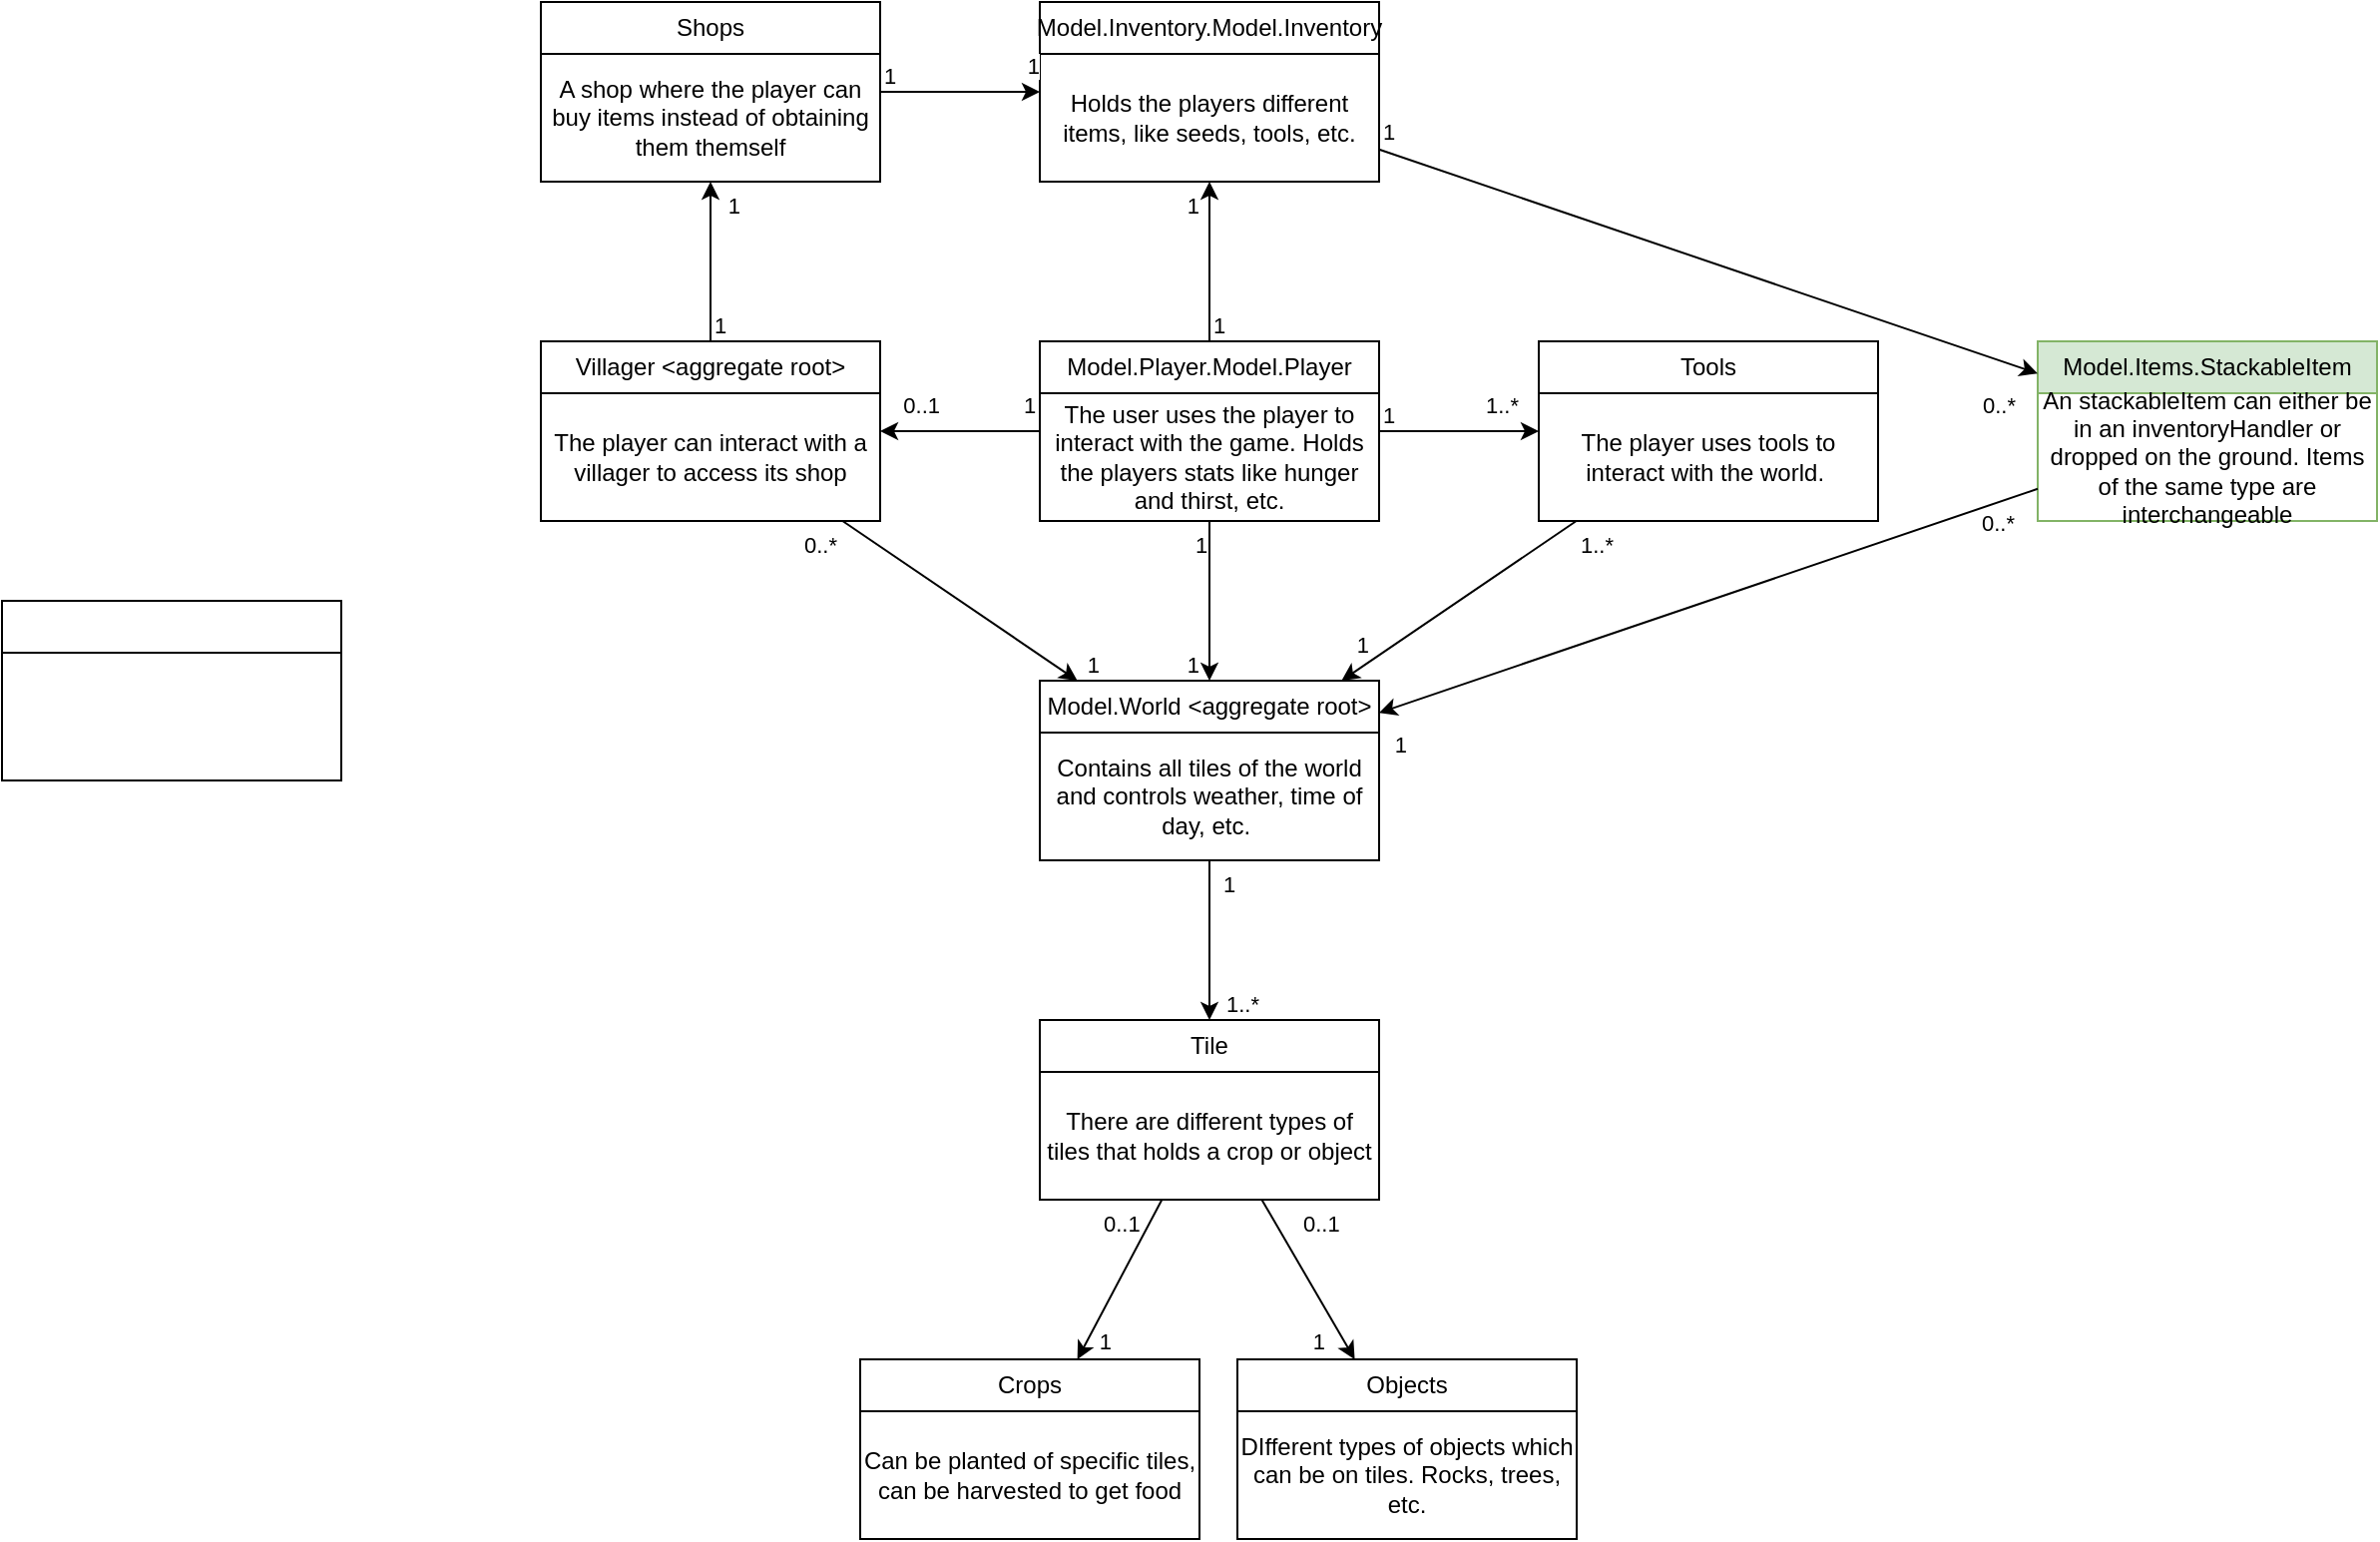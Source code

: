 <mxfile version="24.8.6">
  <diagram name="Sida-1" id="yMFKIoc-D7ovUgNksrX6">
    <mxGraphModel dx="2193" dy="735" grid="1" gridSize="10" guides="1" tooltips="1" connect="1" arrows="1" fold="1" page="1" pageScale="1" pageWidth="827" pageHeight="1169" math="0" shadow="0">
      <root>
        <mxCell id="0" />
        <mxCell id="1" parent="0" />
        <mxCell id="Edmqxcgecc5LKQphc_h1-1" value="" style="swimlane;fontStyle=0;childLayout=stackLayout;horizontal=1;startSize=26;fillColor=none;horizontalStack=0;resizeParent=1;resizeParentMax=0;resizeLast=0;collapsible=1;marginBottom=0;whiteSpace=wrap;html=1;" vertex="1" parent="1">
          <mxGeometry x="-290" y="350" width="170" height="90" as="geometry" />
        </mxCell>
        <mxCell id="Edmqxcgecc5LKQphc_h1-5" value="Model.Player.Model.Player" style="swimlane;fontStyle=0;childLayout=stackLayout;horizontal=1;startSize=26;fillColor=none;horizontalStack=0;resizeParent=1;resizeParentMax=0;resizeLast=0;collapsible=1;marginBottom=0;whiteSpace=wrap;html=1;" vertex="1" parent="1">
          <mxGeometry x="230" y="220" width="170" height="90" as="geometry" />
        </mxCell>
        <mxCell id="Edmqxcgecc5LKQphc_h1-40" value="The user uses the player to interact with the game. Holds the players stats like hunger and thirst, etc." style="text;html=1;align=center;verticalAlign=middle;whiteSpace=wrap;rounded=0;" vertex="1" parent="Edmqxcgecc5LKQphc_h1-5">
          <mxGeometry y="26" width="170" height="64" as="geometry" />
        </mxCell>
        <mxCell id="Edmqxcgecc5LKQphc_h1-6" value="Model.Inventory.Model.Inventory" style="swimlane;fontStyle=0;childLayout=stackLayout;horizontal=1;startSize=26;fillColor=none;horizontalStack=0;resizeParent=1;resizeParentMax=0;resizeLast=0;collapsible=1;marginBottom=0;whiteSpace=wrap;html=1;" vertex="1" parent="1">
          <mxGeometry x="230" y="50" width="170" height="90" as="geometry" />
        </mxCell>
        <mxCell id="Edmqxcgecc5LKQphc_h1-41" value="Holds the players different items, like seeds, tools, etc." style="text;html=1;align=center;verticalAlign=middle;whiteSpace=wrap;rounded=0;" vertex="1" parent="Edmqxcgecc5LKQphc_h1-6">
          <mxGeometry y="26" width="170" height="64" as="geometry" />
        </mxCell>
        <mxCell id="Edmqxcgecc5LKQphc_h1-7" value="Model.World &amp;lt;aggregate root&amp;gt;" style="swimlane;fontStyle=0;childLayout=stackLayout;horizontal=1;startSize=26;fillColor=none;horizontalStack=0;resizeParent=1;resizeParentMax=0;resizeLast=0;collapsible=1;marginBottom=0;whiteSpace=wrap;html=1;" vertex="1" parent="1">
          <mxGeometry x="230" y="390" width="170" height="90" as="geometry" />
        </mxCell>
        <mxCell id="Edmqxcgecc5LKQphc_h1-31" value="Contains all tiles of the world and controls weather, time of day, etc.&amp;nbsp;" style="text;html=1;align=center;verticalAlign=middle;whiteSpace=wrap;rounded=0;" vertex="1" parent="Edmqxcgecc5LKQphc_h1-7">
          <mxGeometry y="26" width="170" height="64" as="geometry" />
        </mxCell>
        <mxCell id="Edmqxcgecc5LKQphc_h1-8" value="Tile" style="swimlane;fontStyle=0;childLayout=stackLayout;horizontal=1;startSize=26;fillColor=none;horizontalStack=0;resizeParent=1;resizeParentMax=0;resizeLast=0;collapsible=1;marginBottom=0;whiteSpace=wrap;html=1;" vertex="1" parent="1">
          <mxGeometry x="230" y="560" width="170" height="90" as="geometry" />
        </mxCell>
        <mxCell id="Edmqxcgecc5LKQphc_h1-32" value="There are different types of tiles that holds a crop or object" style="text;html=1;align=center;verticalAlign=middle;whiteSpace=wrap;rounded=0;" vertex="1" parent="Edmqxcgecc5LKQphc_h1-8">
          <mxGeometry y="26" width="170" height="64" as="geometry" />
        </mxCell>
        <mxCell id="Edmqxcgecc5LKQphc_h1-9" value="Crops" style="swimlane;fontStyle=0;childLayout=stackLayout;horizontal=1;startSize=26;fillColor=none;horizontalStack=0;resizeParent=1;resizeParentMax=0;resizeLast=0;collapsible=1;marginBottom=0;whiteSpace=wrap;html=1;" vertex="1" parent="1">
          <mxGeometry x="140" y="730" width="170" height="90" as="geometry">
            <mxRectangle x="620" y="180" width="50" height="40" as="alternateBounds" />
          </mxGeometry>
        </mxCell>
        <mxCell id="Edmqxcgecc5LKQphc_h1-38" value="Can be planted of specific tiles, can be harvested to get food" style="text;html=1;align=center;verticalAlign=middle;whiteSpace=wrap;rounded=0;" vertex="1" parent="Edmqxcgecc5LKQphc_h1-9">
          <mxGeometry y="26" width="170" height="64" as="geometry" />
        </mxCell>
        <mxCell id="Edmqxcgecc5LKQphc_h1-10" value="Villager &amp;lt;aggregate root&amp;gt;" style="swimlane;fontStyle=0;childLayout=stackLayout;horizontal=1;startSize=26;fillColor=none;horizontalStack=0;resizeParent=1;resizeParentMax=0;resizeLast=0;collapsible=1;marginBottom=0;whiteSpace=wrap;html=1;" vertex="1" parent="1">
          <mxGeometry x="-20" y="220" width="170" height="90" as="geometry" />
        </mxCell>
        <mxCell id="Edmqxcgecc5LKQphc_h1-42" value="The player can interact with a villager to access its shop" style="text;html=1;align=center;verticalAlign=middle;whiteSpace=wrap;rounded=0;" vertex="1" parent="Edmqxcgecc5LKQphc_h1-10">
          <mxGeometry y="26" width="170" height="64" as="geometry" />
        </mxCell>
        <mxCell id="Edmqxcgecc5LKQphc_h1-14" value="Tools" style="swimlane;fontStyle=0;childLayout=stackLayout;horizontal=1;startSize=26;fillColor=none;horizontalStack=0;resizeParent=1;resizeParentMax=0;resizeLast=0;collapsible=1;marginBottom=0;whiteSpace=wrap;html=1;" vertex="1" parent="1">
          <mxGeometry x="480" y="220" width="170" height="90" as="geometry" />
        </mxCell>
        <mxCell id="Edmqxcgecc5LKQphc_h1-39" value="The player uses tools to interact with the world.&amp;nbsp;" style="text;html=1;align=center;verticalAlign=middle;whiteSpace=wrap;rounded=0;" vertex="1" parent="Edmqxcgecc5LKQphc_h1-14">
          <mxGeometry y="26" width="170" height="64" as="geometry" />
        </mxCell>
        <mxCell id="Edmqxcgecc5LKQphc_h1-19" value="Shops" style="swimlane;fontStyle=0;childLayout=stackLayout;horizontal=1;startSize=26;fillColor=none;horizontalStack=0;resizeParent=1;resizeParentMax=0;resizeLast=0;collapsible=1;marginBottom=0;whiteSpace=wrap;html=1;" vertex="1" parent="1">
          <mxGeometry x="-20" y="50" width="170" height="90" as="geometry" />
        </mxCell>
        <mxCell id="Edmqxcgecc5LKQphc_h1-44" value="A shop where the player can buy items instead of obtaining them themself" style="text;html=1;align=center;verticalAlign=middle;whiteSpace=wrap;rounded=0;" vertex="1" parent="Edmqxcgecc5LKQphc_h1-19">
          <mxGeometry y="26" width="170" height="64" as="geometry" />
        </mxCell>
        <mxCell id="Edmqxcgecc5LKQphc_h1-33" value="Objects" style="swimlane;fontStyle=0;childLayout=stackLayout;horizontal=1;startSize=26;fillColor=none;horizontalStack=0;resizeParent=1;resizeParentMax=0;resizeLast=0;collapsible=1;marginBottom=0;whiteSpace=wrap;html=1;" vertex="1" parent="1">
          <mxGeometry x="329" y="730" width="170" height="90" as="geometry" />
        </mxCell>
        <mxCell id="Edmqxcgecc5LKQphc_h1-34" value="DIfferent types of objects which can be on tiles. Rocks, trees, etc." style="text;html=1;align=center;verticalAlign=middle;whiteSpace=wrap;rounded=0;" vertex="1" parent="Edmqxcgecc5LKQphc_h1-33">
          <mxGeometry y="26" width="170" height="64" as="geometry" />
        </mxCell>
        <mxCell id="Edmqxcgecc5LKQphc_h1-64" value="" style="endArrow=classic;html=1;rounded=0;" edge="1" parent="1" source="Edmqxcgecc5LKQphc_h1-7" target="Edmqxcgecc5LKQphc_h1-8">
          <mxGeometry relative="1" as="geometry">
            <mxPoint x="250" y="530" as="sourcePoint" />
            <mxPoint x="410" y="530" as="targetPoint" />
          </mxGeometry>
        </mxCell>
        <mxCell id="Edmqxcgecc5LKQphc_h1-66" value="1" style="edgeLabel;resizable=0;html=1;;align=left;verticalAlign=bottom;" connectable="0" vertex="1" parent="Edmqxcgecc5LKQphc_h1-64">
          <mxGeometry x="-1" relative="1" as="geometry">
            <mxPoint x="5" y="20" as="offset" />
          </mxGeometry>
        </mxCell>
        <mxCell id="Edmqxcgecc5LKQphc_h1-67" value="1..*" style="edgeLabel;resizable=0;html=1;;align=right;verticalAlign=bottom;" connectable="0" vertex="1" parent="Edmqxcgecc5LKQphc_h1-64">
          <mxGeometry x="1" relative="1" as="geometry">
            <mxPoint x="25" as="offset" />
          </mxGeometry>
        </mxCell>
        <mxCell id="Edmqxcgecc5LKQphc_h1-69" value="" style="endArrow=classic;html=1;rounded=0;" edge="1" parent="1" source="Edmqxcgecc5LKQphc_h1-8" target="Edmqxcgecc5LKQphc_h1-9">
          <mxGeometry relative="1" as="geometry">
            <mxPoint x="60" y="640" as="sourcePoint" />
            <mxPoint x="220" y="640" as="targetPoint" />
          </mxGeometry>
        </mxCell>
        <mxCell id="Edmqxcgecc5LKQphc_h1-71" value="0..1" style="edgeLabel;resizable=0;html=1;;align=left;verticalAlign=bottom;" connectable="0" vertex="1" parent="Edmqxcgecc5LKQphc_h1-69">
          <mxGeometry x="-1" relative="1" as="geometry">
            <mxPoint x="-31" y="20" as="offset" />
          </mxGeometry>
        </mxCell>
        <mxCell id="Edmqxcgecc5LKQphc_h1-72" value="1" style="edgeLabel;resizable=0;html=1;;align=right;verticalAlign=bottom;" connectable="0" vertex="1" parent="Edmqxcgecc5LKQphc_h1-69">
          <mxGeometry x="1" relative="1" as="geometry">
            <mxPoint x="18" as="offset" />
          </mxGeometry>
        </mxCell>
        <mxCell id="Edmqxcgecc5LKQphc_h1-73" value="" style="endArrow=classic;html=1;rounded=0;" edge="1" parent="1" source="Edmqxcgecc5LKQphc_h1-8" target="Edmqxcgecc5LKQphc_h1-33">
          <mxGeometry relative="1" as="geometry">
            <mxPoint x="460" y="670" as="sourcePoint" />
            <mxPoint x="620" y="670" as="targetPoint" />
          </mxGeometry>
        </mxCell>
        <mxCell id="Edmqxcgecc5LKQphc_h1-75" value="0..1" style="edgeLabel;resizable=0;html=1;;align=left;verticalAlign=bottom;" connectable="0" vertex="1" parent="Edmqxcgecc5LKQphc_h1-73">
          <mxGeometry x="-1" relative="1" as="geometry">
            <mxPoint x="19" y="20" as="offset" />
          </mxGeometry>
        </mxCell>
        <mxCell id="Edmqxcgecc5LKQphc_h1-76" value="1" style="edgeLabel;resizable=0;html=1;;align=right;verticalAlign=bottom;" connectable="0" vertex="1" parent="Edmqxcgecc5LKQphc_h1-73">
          <mxGeometry x="1" relative="1" as="geometry">
            <mxPoint x="-14" as="offset" />
          </mxGeometry>
        </mxCell>
        <mxCell id="Edmqxcgecc5LKQphc_h1-77" value="" style="endArrow=classic;html=1;rounded=0;" edge="1" parent="1" source="Edmqxcgecc5LKQphc_h1-14" target="Edmqxcgecc5LKQphc_h1-7">
          <mxGeometry relative="1" as="geometry">
            <mxPoint x="480" y="340" as="sourcePoint" />
            <mxPoint x="640" y="340" as="targetPoint" />
          </mxGeometry>
        </mxCell>
        <mxCell id="Edmqxcgecc5LKQphc_h1-79" value="1..*" style="edgeLabel;resizable=0;html=1;;align=left;verticalAlign=bottom;" connectable="0" vertex="1" parent="Edmqxcgecc5LKQphc_h1-77">
          <mxGeometry x="-1" relative="1" as="geometry">
            <mxPoint y="20" as="offset" />
          </mxGeometry>
        </mxCell>
        <mxCell id="Edmqxcgecc5LKQphc_h1-80" value="1" style="edgeLabel;resizable=0;html=1;;align=right;verticalAlign=bottom;" connectable="0" vertex="1" parent="Edmqxcgecc5LKQphc_h1-77">
          <mxGeometry x="1" relative="1" as="geometry">
            <mxPoint x="15" y="-10" as="offset" />
          </mxGeometry>
        </mxCell>
        <mxCell id="Edmqxcgecc5LKQphc_h1-81" value="" style="endArrow=classic;html=1;rounded=0;" edge="1" parent="1" source="Edmqxcgecc5LKQphc_h1-5" target="Edmqxcgecc5LKQphc_h1-7">
          <mxGeometry relative="1" as="geometry">
            <mxPoint x="610" y="380" as="sourcePoint" />
            <mxPoint x="770" y="380" as="targetPoint" />
          </mxGeometry>
        </mxCell>
        <mxCell id="Edmqxcgecc5LKQphc_h1-83" value="1" style="edgeLabel;resizable=0;html=1;;align=left;verticalAlign=bottom;" connectable="0" vertex="1" parent="Edmqxcgecc5LKQphc_h1-81">
          <mxGeometry x="-1" relative="1" as="geometry">
            <mxPoint x="-9" y="20" as="offset" />
          </mxGeometry>
        </mxCell>
        <mxCell id="Edmqxcgecc5LKQphc_h1-84" value="1" style="edgeLabel;resizable=0;html=1;;align=right;verticalAlign=bottom;" connectable="0" vertex="1" parent="Edmqxcgecc5LKQphc_h1-81">
          <mxGeometry x="1" relative="1" as="geometry">
            <mxPoint x="-5" as="offset" />
          </mxGeometry>
        </mxCell>
        <mxCell id="Edmqxcgecc5LKQphc_h1-85" value="" style="endArrow=classic;html=1;rounded=0;" edge="1" parent="1" source="Edmqxcgecc5LKQphc_h1-5" target="Edmqxcgecc5LKQphc_h1-14">
          <mxGeometry relative="1" as="geometry">
            <mxPoint x="460" y="370" as="sourcePoint" />
            <mxPoint x="620" y="370" as="targetPoint" />
          </mxGeometry>
        </mxCell>
        <mxCell id="Edmqxcgecc5LKQphc_h1-87" value="1" style="edgeLabel;resizable=0;html=1;;align=left;verticalAlign=bottom;" connectable="0" vertex="1" parent="Edmqxcgecc5LKQphc_h1-85">
          <mxGeometry x="-1" relative="1" as="geometry">
            <mxPoint as="offset" />
          </mxGeometry>
        </mxCell>
        <mxCell id="Edmqxcgecc5LKQphc_h1-88" value="1..*" style="edgeLabel;resizable=0;html=1;;align=right;verticalAlign=bottom;" connectable="0" vertex="1" parent="Edmqxcgecc5LKQphc_h1-85">
          <mxGeometry x="1" relative="1" as="geometry">
            <mxPoint x="-10" y="-5" as="offset" />
          </mxGeometry>
        </mxCell>
        <mxCell id="Edmqxcgecc5LKQphc_h1-89" value="" style="endArrow=classic;html=1;rounded=0;" edge="1" parent="1" source="Edmqxcgecc5LKQphc_h1-10" target="Edmqxcgecc5LKQphc_h1-7">
          <mxGeometry relative="1" as="geometry">
            <mxPoint x="30" y="410" as="sourcePoint" />
            <mxPoint x="190" y="410" as="targetPoint" />
          </mxGeometry>
        </mxCell>
        <mxCell id="Edmqxcgecc5LKQphc_h1-91" value="0..*" style="edgeLabel;resizable=0;html=1;;align=left;verticalAlign=bottom;" connectable="0" vertex="1" parent="Edmqxcgecc5LKQphc_h1-89">
          <mxGeometry x="-1" relative="1" as="geometry">
            <mxPoint x="-21" y="20" as="offset" />
          </mxGeometry>
        </mxCell>
        <mxCell id="Edmqxcgecc5LKQphc_h1-92" value="1" style="edgeLabel;resizable=0;html=1;;align=right;verticalAlign=bottom;" connectable="0" vertex="1" parent="Edmqxcgecc5LKQphc_h1-89">
          <mxGeometry x="1" relative="1" as="geometry">
            <mxPoint x="11" as="offset" />
          </mxGeometry>
        </mxCell>
        <mxCell id="Edmqxcgecc5LKQphc_h1-93" value="" style="endArrow=classic;html=1;rounded=0;" edge="1" parent="1" source="Edmqxcgecc5LKQphc_h1-10" target="Edmqxcgecc5LKQphc_h1-19">
          <mxGeometry relative="1" as="geometry">
            <mxPoint x="280" y="160" as="sourcePoint" />
            <mxPoint x="440" y="160" as="targetPoint" />
          </mxGeometry>
        </mxCell>
        <mxCell id="Edmqxcgecc5LKQphc_h1-95" value="1" style="edgeLabel;resizable=0;html=1;;align=left;verticalAlign=bottom;" connectable="0" vertex="1" parent="Edmqxcgecc5LKQphc_h1-93">
          <mxGeometry x="-1" relative="1" as="geometry" />
        </mxCell>
        <mxCell id="Edmqxcgecc5LKQphc_h1-96" value="1" style="edgeLabel;resizable=0;html=1;;align=right;verticalAlign=bottom;" connectable="0" vertex="1" parent="Edmqxcgecc5LKQphc_h1-93">
          <mxGeometry x="1" relative="1" as="geometry">
            <mxPoint x="15" y="20" as="offset" />
          </mxGeometry>
        </mxCell>
        <mxCell id="Edmqxcgecc5LKQphc_h1-97" value="Model.Items.StackableItem" style="swimlane;fontStyle=0;childLayout=stackLayout;horizontal=1;startSize=26;fillColor=#d5e8d4;horizontalStack=0;resizeParent=1;resizeParentMax=0;resizeLast=0;collapsible=1;marginBottom=0;whiteSpace=wrap;html=1;strokeColor=#82b366;" vertex="1" parent="1">
          <mxGeometry x="730" y="220" width="170" height="90" as="geometry" />
        </mxCell>
        <mxCell id="Edmqxcgecc5LKQphc_h1-98" value="An stackableItem can either be in an inventoryHandler or dropped on the ground. Items of the same type are interchangeable" style="text;html=1;align=center;verticalAlign=middle;whiteSpace=wrap;rounded=0;" vertex="1" parent="Edmqxcgecc5LKQphc_h1-97">
          <mxGeometry y="26" width="170" height="64" as="geometry" />
        </mxCell>
        <mxCell id="Edmqxcgecc5LKQphc_h1-99" value="" style="endArrow=classic;html=1;rounded=0;" edge="1" parent="1" source="Edmqxcgecc5LKQphc_h1-19" target="Edmqxcgecc5LKQphc_h1-6">
          <mxGeometry relative="1" as="geometry">
            <mxPoint x="530" y="20" as="sourcePoint" />
            <mxPoint x="350" y="60" as="targetPoint" />
          </mxGeometry>
        </mxCell>
        <mxCell id="Edmqxcgecc5LKQphc_h1-101" value="1" style="edgeLabel;resizable=0;html=1;;align=left;verticalAlign=bottom;" connectable="0" vertex="1" parent="Edmqxcgecc5LKQphc_h1-99">
          <mxGeometry x="-1" relative="1" as="geometry" />
        </mxCell>
        <mxCell id="Edmqxcgecc5LKQphc_h1-102" value="1" style="edgeLabel;resizable=0;html=1;;align=right;verticalAlign=bottom;" connectable="0" vertex="1" parent="Edmqxcgecc5LKQphc_h1-99">
          <mxGeometry x="1" relative="1" as="geometry">
            <mxPoint y="-5" as="offset" />
          </mxGeometry>
        </mxCell>
        <mxCell id="Edmqxcgecc5LKQphc_h1-103" value="" style="endArrow=classic;html=1;rounded=0;" edge="1" parent="1" source="Edmqxcgecc5LKQphc_h1-5" target="Edmqxcgecc5LKQphc_h1-6">
          <mxGeometry relative="1" as="geometry">
            <mxPoint x="500" y="140" as="sourcePoint" />
            <mxPoint x="660" y="140" as="targetPoint" />
          </mxGeometry>
        </mxCell>
        <mxCell id="Edmqxcgecc5LKQphc_h1-105" value="1" style="edgeLabel;resizable=0;html=1;;align=left;verticalAlign=bottom;" connectable="0" vertex="1" parent="Edmqxcgecc5LKQphc_h1-103">
          <mxGeometry x="-1" relative="1" as="geometry" />
        </mxCell>
        <mxCell id="Edmqxcgecc5LKQphc_h1-106" value="1" style="edgeLabel;resizable=0;html=1;;align=right;verticalAlign=bottom;" connectable="0" vertex="1" parent="Edmqxcgecc5LKQphc_h1-103">
          <mxGeometry x="1" relative="1" as="geometry">
            <mxPoint x="-5" y="20" as="offset" />
          </mxGeometry>
        </mxCell>
        <mxCell id="Edmqxcgecc5LKQphc_h1-107" value="" style="endArrow=classic;html=1;rounded=0;" edge="1" parent="1" source="Edmqxcgecc5LKQphc_h1-5" target="Edmqxcgecc5LKQphc_h1-10">
          <mxGeometry relative="1" as="geometry">
            <mxPoint x="500" y="110" as="sourcePoint" />
            <mxPoint x="660" y="110" as="targetPoint" />
            <Array as="points" />
          </mxGeometry>
        </mxCell>
        <mxCell id="Edmqxcgecc5LKQphc_h1-109" value="1" style="edgeLabel;resizable=0;html=1;;align=left;verticalAlign=bottom;" connectable="0" vertex="1" parent="Edmqxcgecc5LKQphc_h1-107">
          <mxGeometry x="-1" relative="1" as="geometry">
            <mxPoint x="-10" y="-5" as="offset" />
          </mxGeometry>
        </mxCell>
        <mxCell id="Edmqxcgecc5LKQphc_h1-110" value="0..1" style="edgeLabel;resizable=0;html=1;;align=right;verticalAlign=bottom;" connectable="0" vertex="1" parent="Edmqxcgecc5LKQphc_h1-107">
          <mxGeometry x="1" relative="1" as="geometry">
            <mxPoint x="30" y="-5" as="offset" />
          </mxGeometry>
        </mxCell>
        <mxCell id="Edmqxcgecc5LKQphc_h1-111" value="" style="endArrow=classic;html=1;rounded=0;" edge="1" parent="1" source="Edmqxcgecc5LKQphc_h1-6" target="Edmqxcgecc5LKQphc_h1-97">
          <mxGeometry relative="1" as="geometry">
            <mxPoint x="660" y="70" as="sourcePoint" />
            <mxPoint x="820" y="70" as="targetPoint" />
          </mxGeometry>
        </mxCell>
        <mxCell id="Edmqxcgecc5LKQphc_h1-113" value="1" style="edgeLabel;resizable=0;html=1;;align=left;verticalAlign=bottom;" connectable="0" vertex="1" parent="Edmqxcgecc5LKQphc_h1-111">
          <mxGeometry x="-1" relative="1" as="geometry" />
        </mxCell>
        <mxCell id="Edmqxcgecc5LKQphc_h1-114" value="0..*" style="edgeLabel;resizable=0;html=1;;align=right;verticalAlign=bottom;" connectable="0" vertex="1" parent="Edmqxcgecc5LKQphc_h1-111">
          <mxGeometry x="1" relative="1" as="geometry">
            <mxPoint x="-10" y="24" as="offset" />
          </mxGeometry>
        </mxCell>
        <mxCell id="Edmqxcgecc5LKQphc_h1-115" value="" style="endArrow=classic;html=1;rounded=0;" edge="1" parent="1" source="Edmqxcgecc5LKQphc_h1-97" target="Edmqxcgecc5LKQphc_h1-7">
          <mxGeometry relative="1" as="geometry">
            <mxPoint x="650" y="420" as="sourcePoint" />
            <mxPoint x="810" y="420" as="targetPoint" />
          </mxGeometry>
        </mxCell>
        <mxCell id="Edmqxcgecc5LKQphc_h1-117" value="0..*" style="edgeLabel;resizable=0;html=1;;align=left;verticalAlign=bottom;" connectable="0" vertex="1" parent="Edmqxcgecc5LKQphc_h1-115">
          <mxGeometry x="-1" relative="1" as="geometry">
            <mxPoint x="-30" y="26" as="offset" />
          </mxGeometry>
        </mxCell>
        <mxCell id="Edmqxcgecc5LKQphc_h1-118" value="1" style="edgeLabel;resizable=0;html=1;;align=right;verticalAlign=bottom;" connectable="0" vertex="1" parent="Edmqxcgecc5LKQphc_h1-115">
          <mxGeometry x="1" relative="1" as="geometry">
            <mxPoint x="14" y="24" as="offset" />
          </mxGeometry>
        </mxCell>
      </root>
    </mxGraphModel>
  </diagram>
</mxfile>
